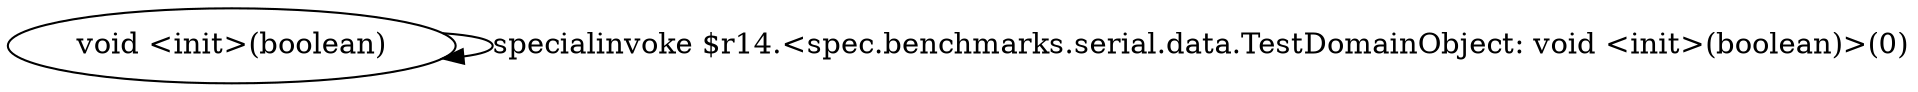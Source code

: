 digraph g {
0[label="void <init>(boolean)"]
0->0[label="specialinvoke $r14.<spec.benchmarks.serial.data.TestDomainObject: void <init>(boolean)>(0)"]
}